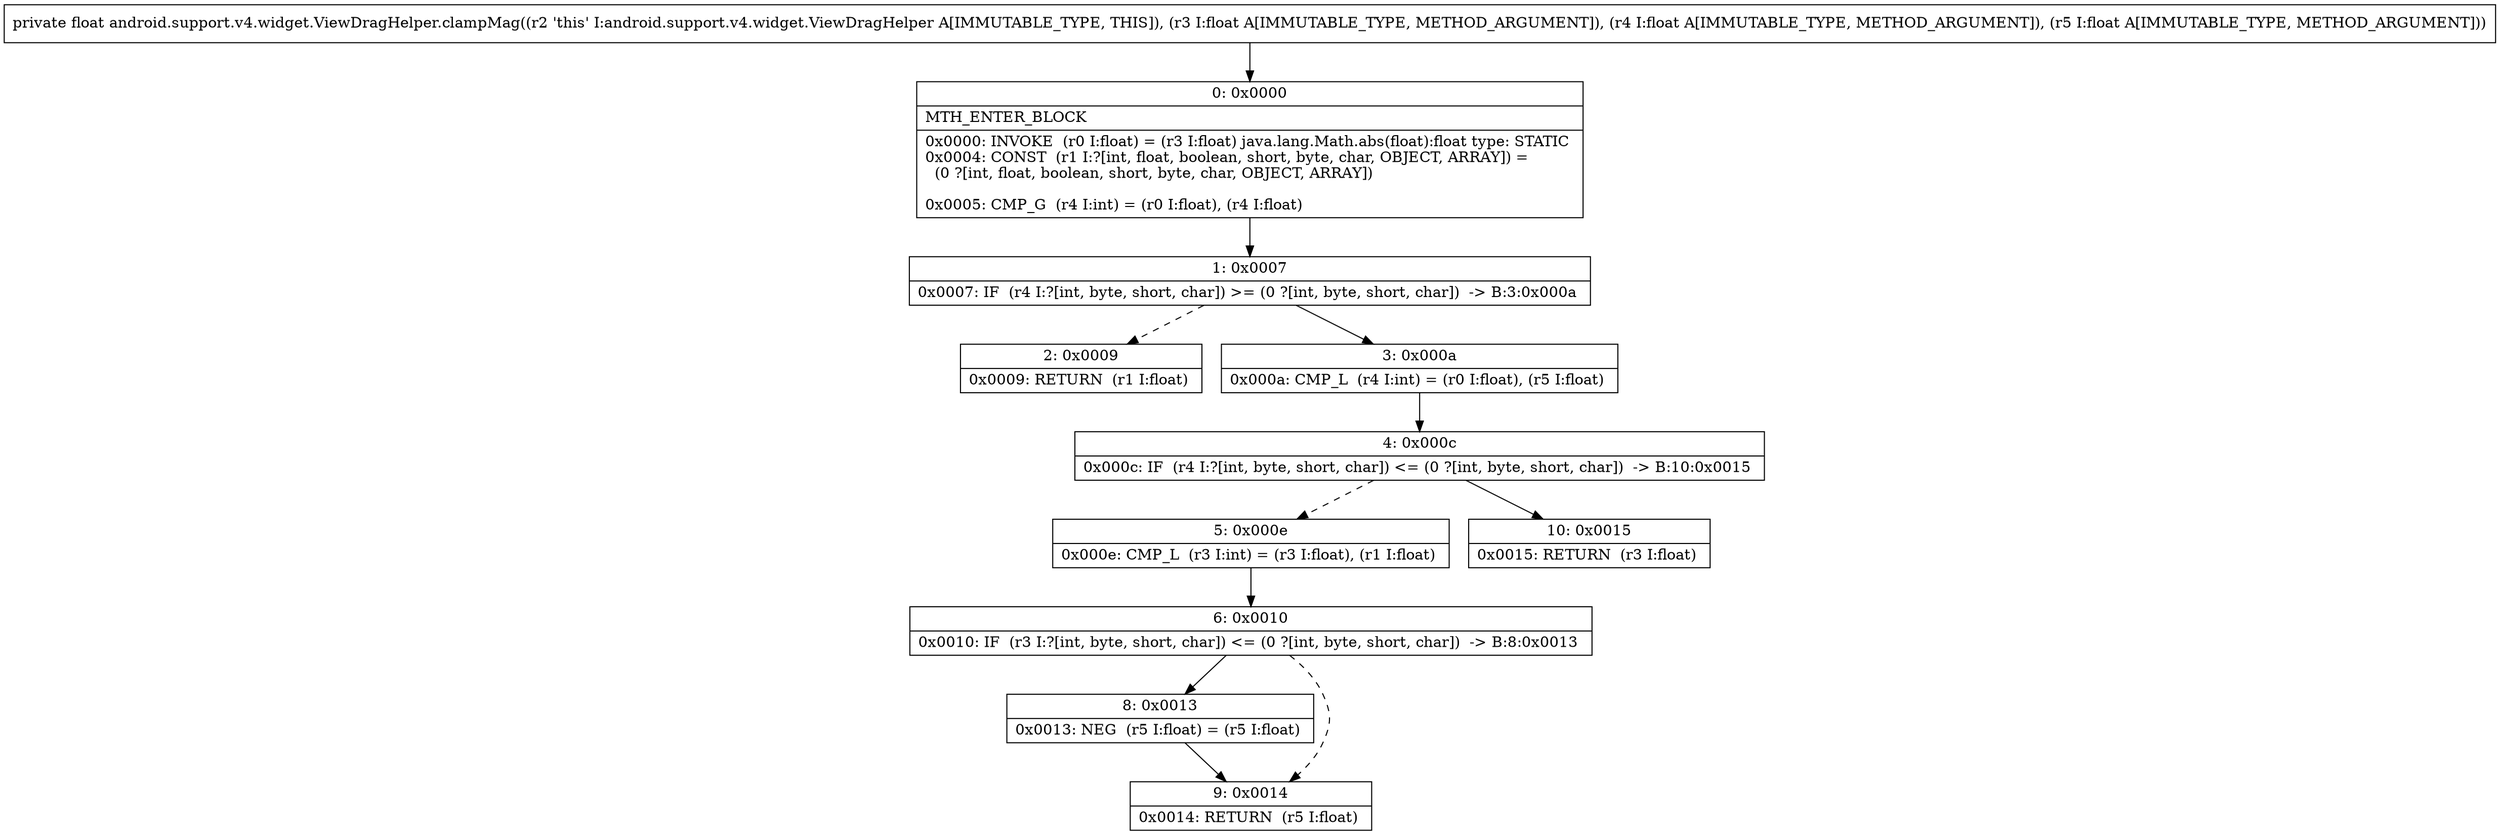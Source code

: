 digraph "CFG forandroid.support.v4.widget.ViewDragHelper.clampMag(FFF)F" {
Node_0 [shape=record,label="{0\:\ 0x0000|MTH_ENTER_BLOCK\l|0x0000: INVOKE  (r0 I:float) = (r3 I:float) java.lang.Math.abs(float):float type: STATIC \l0x0004: CONST  (r1 I:?[int, float, boolean, short, byte, char, OBJECT, ARRAY]) = \l  (0 ?[int, float, boolean, short, byte, char, OBJECT, ARRAY])\l \l0x0005: CMP_G  (r4 I:int) = (r0 I:float), (r4 I:float) \l}"];
Node_1 [shape=record,label="{1\:\ 0x0007|0x0007: IF  (r4 I:?[int, byte, short, char]) \>= (0 ?[int, byte, short, char])  \-\> B:3:0x000a \l}"];
Node_2 [shape=record,label="{2\:\ 0x0009|0x0009: RETURN  (r1 I:float) \l}"];
Node_3 [shape=record,label="{3\:\ 0x000a|0x000a: CMP_L  (r4 I:int) = (r0 I:float), (r5 I:float) \l}"];
Node_4 [shape=record,label="{4\:\ 0x000c|0x000c: IF  (r4 I:?[int, byte, short, char]) \<= (0 ?[int, byte, short, char])  \-\> B:10:0x0015 \l}"];
Node_5 [shape=record,label="{5\:\ 0x000e|0x000e: CMP_L  (r3 I:int) = (r3 I:float), (r1 I:float) \l}"];
Node_6 [shape=record,label="{6\:\ 0x0010|0x0010: IF  (r3 I:?[int, byte, short, char]) \<= (0 ?[int, byte, short, char])  \-\> B:8:0x0013 \l}"];
Node_8 [shape=record,label="{8\:\ 0x0013|0x0013: NEG  (r5 I:float) = (r5 I:float) \l}"];
Node_9 [shape=record,label="{9\:\ 0x0014|0x0014: RETURN  (r5 I:float) \l}"];
Node_10 [shape=record,label="{10\:\ 0x0015|0x0015: RETURN  (r3 I:float) \l}"];
MethodNode[shape=record,label="{private float android.support.v4.widget.ViewDragHelper.clampMag((r2 'this' I:android.support.v4.widget.ViewDragHelper A[IMMUTABLE_TYPE, THIS]), (r3 I:float A[IMMUTABLE_TYPE, METHOD_ARGUMENT]), (r4 I:float A[IMMUTABLE_TYPE, METHOD_ARGUMENT]), (r5 I:float A[IMMUTABLE_TYPE, METHOD_ARGUMENT])) }"];
MethodNode -> Node_0;
Node_0 -> Node_1;
Node_1 -> Node_2[style=dashed];
Node_1 -> Node_3;
Node_3 -> Node_4;
Node_4 -> Node_5[style=dashed];
Node_4 -> Node_10;
Node_5 -> Node_6;
Node_6 -> Node_8;
Node_6 -> Node_9[style=dashed];
Node_8 -> Node_9;
}

